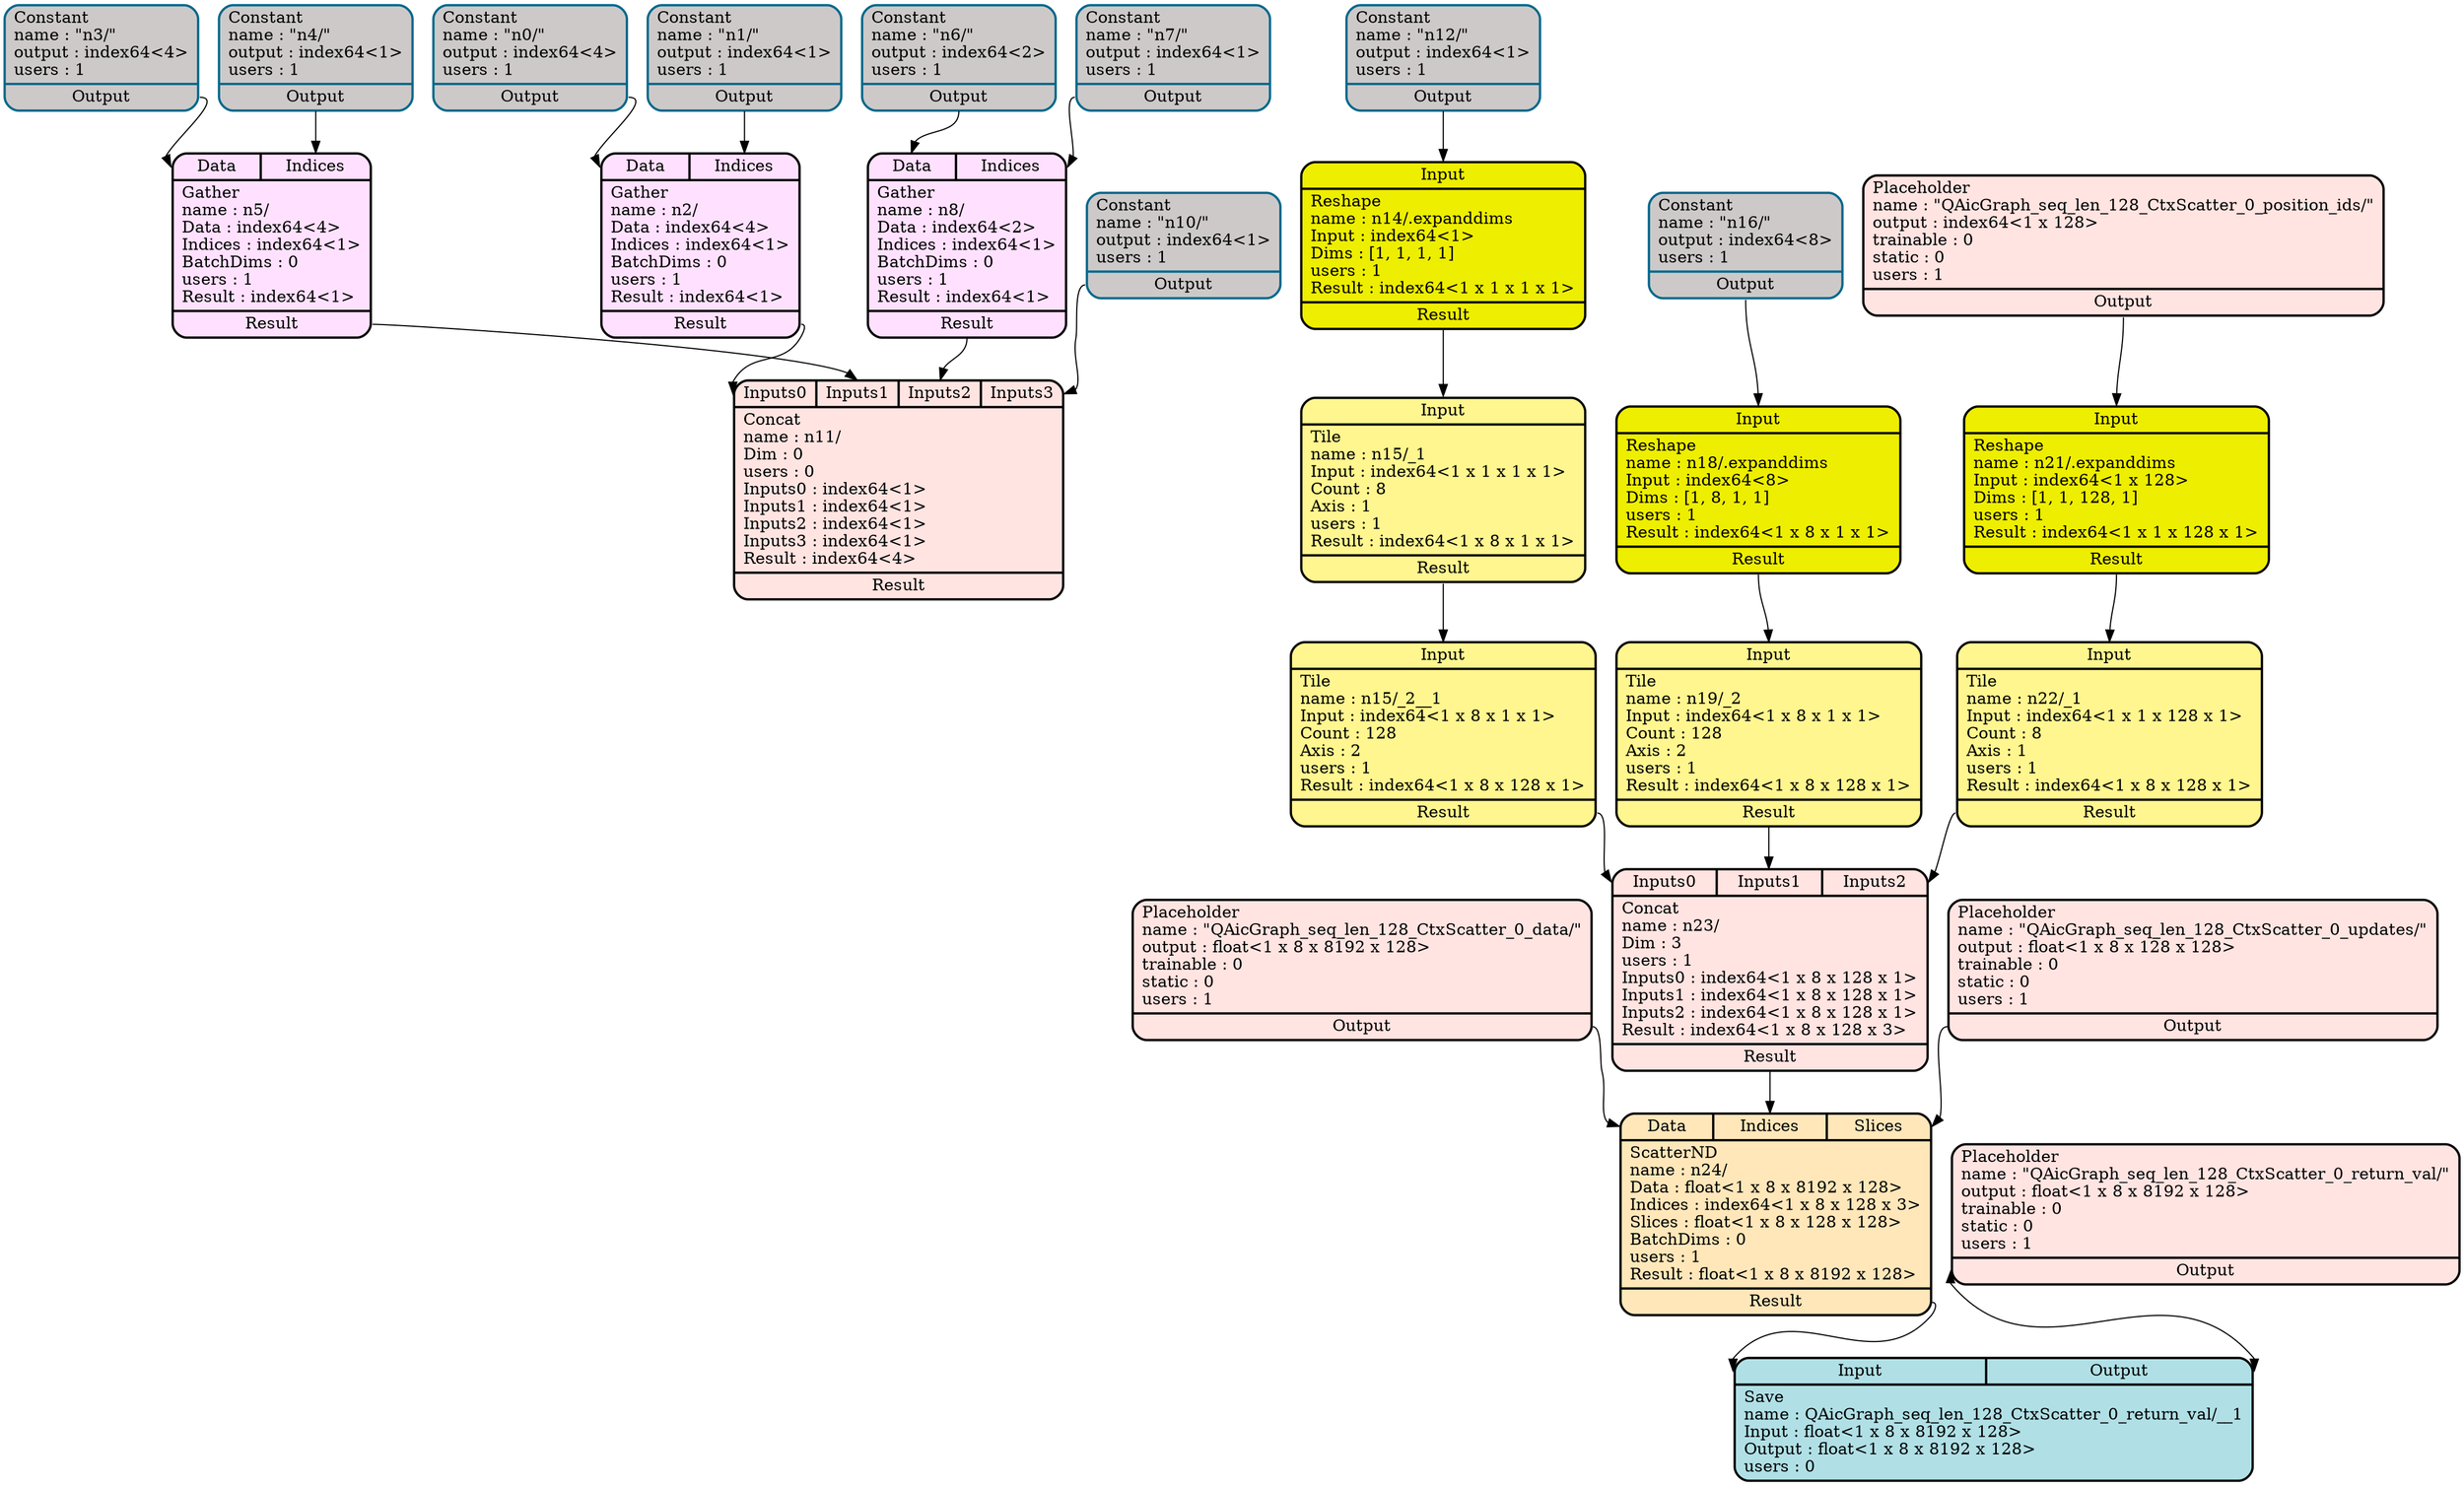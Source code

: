 digraph DAG {
	rankdir=TB;
"n8/" [
	label = "{{<Data>Data|<Indices>Indices}|{Gather\lname : n8/\lData : index64\<2\>\lIndices : index64\<1\>\lBatchDims : 0\lusers : 1\lResult : index64\<1\>\l}|{<Result>Result}}"
	shape = "record"
	style="filled,rounded"
	fillcolor=Thistle1
penwidth = 2];

"n6/" [
	label = "{{Constant\lname : \"n6/\"\loutput : index64\<2\>\lusers : 1\l}|{<Output>Output}}"
	shape = "record"
	style="filled,rounded"
	fillcolor=Snow3 color=DeepSkyBlue4
penwidth = 2];

"n7/" [
	label = "{{Constant\lname : \"n7/\"\loutput : index64\<1\>\lusers : 1\l}|{<Output>Output}}"
	shape = "record"
	style="filled,rounded"
	fillcolor=Snow3 color=DeepSkyBlue4
penwidth = 2];

"n5/" [
	label = "{{<Data>Data|<Indices>Indices}|{Gather\lname : n5/\lData : index64\<4\>\lIndices : index64\<1\>\lBatchDims : 0\lusers : 1\lResult : index64\<1\>\l}|{<Result>Result}}"
	shape = "record"
	style="filled,rounded"
	fillcolor=Thistle1
penwidth = 2];

"n3/" [
	label = "{{Constant\lname : \"n3/\"\loutput : index64\<4\>\lusers : 1\l}|{<Output>Output}}"
	shape = "record"
	style="filled,rounded"
	fillcolor=Snow3 color=DeepSkyBlue4
penwidth = 2];

"n4/" [
	label = "{{Constant\lname : \"n4/\"\loutput : index64\<1\>\lusers : 1\l}|{<Output>Output}}"
	shape = "record"
	style="filled,rounded"
	fillcolor=Snow3 color=DeepSkyBlue4
penwidth = 2];

"n24/" [
	label = "{{<Data>Data|<Indices>Indices|<Slices>Slices}|{ScatterND\lname : n24/\lData : float\<1 x 8 x 8192 x 128\>\lIndices : index64\<1 x 8 x 128 x 3\>\lSlices : float\<1 x 8 x 128 x 128\>\lBatchDims : 0\lusers : 1\lResult : float\<1 x 8 x 8192 x 128\>\l}|{<Result>Result}}"
	shape = "record"
	style="filled,rounded"
	fillcolor=Wheat1
penwidth = 2];

"QAicGraph_seq_len_128_CtxScatter_0_data/" [
	label = "{{Placeholder\lname : \"QAicGraph_seq_len_128_CtxScatter_0_data/\"\loutput : float\<1 x 8 x 8192 x 128\>\ltrainable : 0\lstatic : 0\lusers : 1\l}|{<Output>Output}}"
	shape = "record"
	style="filled,rounded"
	fillcolor=MistyRose1
penwidth = 2];

"n23/" [
	label = "{{<Inputs0>Inputs0|<Inputs1>Inputs1|<Inputs2>Inputs2}|{Concat\lname : n23/\lDim : 3\lusers : 1\lInputs0 : index64\<1 x 8 x 128 x 1\>\lInputs1 : index64\<1 x 8 x 128 x 1\>\lInputs2 : index64\<1 x 8 x 128 x 1\>\lResult : index64\<1 x 8 x 128 x 3\>\l}|{<Result>Result}}"
	shape = "record"
	style="filled,rounded"
	fillcolor=MistyRose1
penwidth = 2];

"n15/__1" [
	label = "{{<Input>Input}|{Tile\lname : n15/_2__1\lInput : index64\<1 x 8 x 1 x 1\>\lCount : 128\lAxis : 2\lusers : 1\lResult : index64\<1 x 8 x 128 x 1\>\l}|{<Result>Result}}"
	shape = "record"
	style="filled,rounded"
	fillcolor=Khaki1
penwidth = 2];

"n15/" [
	label = "{{<Input>Input}|{Tile\lname : n15/_1\lInput : index64\<1 x 1 x 1 x 1\>\lCount : 8\lAxis : 1\lusers : 1\lResult : index64\<1 x 8 x 1 x 1\>\l}|{<Result>Result}}"
	shape = "record"
	style="filled,rounded"
	fillcolor=Khaki1
penwidth = 2];

"n14/" [
	label = "{{<Input>Input}|{Reshape\lname : n14/.expanddims\lInput : index64\<1\>\lDims : [1, 1, 1, 1]\lusers : 1\lResult : index64\<1 x 1 x 1 x 1\>\l}|{<Result>Result}}"
	shape = "record"
	style="filled,rounded"
	fillcolor=Yellow2
penwidth = 2];

"n12/" [
	label = "{{Constant\lname : \"n12/\"\loutput : index64\<1\>\lusers : 1\l}|{<Output>Output}}"
	shape = "record"
	style="filled,rounded"
	fillcolor=Snow3 color=DeepSkyBlue4
penwidth = 2];

"n19/" [
	label = "{{<Input>Input}|{Tile\lname : n19/_2\lInput : index64\<1 x 8 x 1 x 1\>\lCount : 128\lAxis : 2\lusers : 1\lResult : index64\<1 x 8 x 128 x 1\>\l}|{<Result>Result}}"
	shape = "record"
	style="filled,rounded"
	fillcolor=Khaki1
penwidth = 2];

"n18/" [
	label = "{{<Input>Input}|{Reshape\lname : n18/.expanddims\lInput : index64\<8\>\lDims : [1, 8, 1, 1]\lusers : 1\lResult : index64\<1 x 8 x 1 x 1\>\l}|{<Result>Result}}"
	shape = "record"
	style="filled,rounded"
	fillcolor=Yellow2
penwidth = 2];

"n16/" [
	label = "{{Constant\lname : \"n16/\"\loutput : index64\<8\>\lusers : 1\l}|{<Output>Output}}"
	shape = "record"
	style="filled,rounded"
	fillcolor=Snow3 color=DeepSkyBlue4
penwidth = 2];

"n22/" [
	label = "{{<Input>Input}|{Tile\lname : n22/_1\lInput : index64\<1 x 1 x 128 x 1\>\lCount : 8\lAxis : 1\lusers : 1\lResult : index64\<1 x 8 x 128 x 1\>\l}|{<Result>Result}}"
	shape = "record"
	style="filled,rounded"
	fillcolor=Khaki1
penwidth = 2];

"n21/" [
	label = "{{<Input>Input}|{Reshape\lname : n21/.expanddims\lInput : index64\<1 x 128\>\lDims : [1, 1, 128, 1]\lusers : 1\lResult : index64\<1 x 1 x 128 x 1\>\l}|{<Result>Result}}"
	shape = "record"
	style="filled,rounded"
	fillcolor=Yellow2
penwidth = 2];

"QAicGraph_seq_len_128_CtxScatter_0_position_ids/" [
	label = "{{Placeholder\lname : \"QAicGraph_seq_len_128_CtxScatter_0_position_ids/\"\loutput : index64\<1 x 128\>\ltrainable : 0\lstatic : 0\lusers : 1\l}|{<Output>Output}}"
	shape = "record"
	style="filled,rounded"
	fillcolor=MistyRose1
penwidth = 2];

"QAicGraph_seq_len_128_CtxScatter_0_updates/" [
	label = "{{Placeholder\lname : \"QAicGraph_seq_len_128_CtxScatter_0_updates/\"\loutput : float\<1 x 8 x 128 x 128\>\ltrainable : 0\lstatic : 0\lusers : 1\l}|{<Output>Output}}"
	shape = "record"
	style="filled,rounded"
	fillcolor=MistyRose1
penwidth = 2];

"n2/" [
	label = "{{<Data>Data|<Indices>Indices}|{Gather\lname : n2/\lData : index64\<4\>\lIndices : index64\<1\>\lBatchDims : 0\lusers : 1\lResult : index64\<1\>\l}|{<Result>Result}}"
	shape = "record"
	style="filled,rounded"
	fillcolor=Thistle1
penwidth = 2];

"n0/" [
	label = "{{Constant\lname : \"n0/\"\loutput : index64\<4\>\lusers : 1\l}|{<Output>Output}}"
	shape = "record"
	style="filled,rounded"
	fillcolor=Snow3 color=DeepSkyBlue4
penwidth = 2];

"n1/" [
	label = "{{Constant\lname : \"n1/\"\loutput : index64\<1\>\lusers : 1\l}|{<Output>Output}}"
	shape = "record"
	style="filled,rounded"
	fillcolor=Snow3 color=DeepSkyBlue4
penwidth = 2];

"n11/" [
	label = "{{<Inputs0>Inputs0|<Inputs1>Inputs1|<Inputs2>Inputs2|<Inputs3>Inputs3}|{Concat\lname : n11/\lDim : 0\lusers : 0\lInputs0 : index64\<1\>\lInputs1 : index64\<1\>\lInputs2 : index64\<1\>\lInputs3 : index64\<1\>\lResult : index64\<4\>\l}|{<Result>Result}}"
	shape = "record"
	style="filled,rounded"
	fillcolor=MistyRose1
penwidth = 2];

"n10/" [
	label = "{{Constant\lname : \"n10/\"\loutput : index64\<1\>\lusers : 1\l}|{<Output>Output}}"
	shape = "record"
	style="filled,rounded"
	fillcolor=Snow3 color=DeepSkyBlue4
penwidth = 2];

"QAicGraph_seq_len_128_CtxScatter_0_return_val/__1" [
	label = "{{<Input>Input|<Output>Output}|{Save\lname : QAicGraph_seq_len_128_CtxScatter_0_return_val/__1\lInput : float\<1 x 8 x 8192 x 128\>\lOutput : float\<1 x 8 x 8192 x 128\>\lusers : 0\l}}"
	shape = "record"
	style="filled,rounded"
	fillcolor=PowderBlue
penwidth = 2];

"QAicGraph_seq_len_128_CtxScatter_0_return_val/" [
	label = "{{Placeholder\lname : \"QAicGraph_seq_len_128_CtxScatter_0_return_val/\"\loutput : float\<1 x 8 x 8192 x 128\>\ltrainable : 0\lstatic : 0\lusers : 1\l}|{<Output>Output}}"
	shape = "record"
	style="filled,rounded"
	fillcolor=MistyRose1
penwidth = 2];

"QAicGraph_seq_len_128_CtxScatter_0_return_val/" :"Output"  -> "QAicGraph_seq_len_128_CtxScatter_0_return_val/__1" :"Output"  [dir="both"];
"n10/" :"Output"  -> "n11/" :"Inputs3" ;
"n24/" :"Result"  -> "QAicGraph_seq_len_128_CtxScatter_0_return_val/__1" :"Input" ;
"n5/" :"Result"  -> "n11/" :"Inputs1" ;
"n2/" :"Result"  -> "n11/" :"Inputs0" ;
"n0/" :"Output"  -> "n2/" :"Data" ;
"QAicGraph_seq_len_128_CtxScatter_0_position_ids/" :"Output"  -> "n21/" :"Input" ;
"n21/" :"Result"  -> "n22/" :"Input" ;
"n22/" :"Result"  -> "n23/" :"Inputs2" ;
"QAicGraph_seq_len_128_CtxScatter_0_data/" :"Output"  -> "n24/" :"Data" ;
"n8/" :"Result"  -> "n11/" :"Inputs2" ;
"n15/__1" :"Result"  -> "n23/" :"Inputs0" ;
"n6/" :"Output"  -> "n8/" :"Data" ;
"n7/" :"Output"  -> "n8/" :"Indices" ;
"n3/" :"Output"  -> "n5/" :"Data" ;
"n18/" :"Result"  -> "n19/" :"Input" ;
"n1/" :"Output"  -> "n2/" :"Indices" ;
"n4/" :"Output"  -> "n5/" :"Indices" ;
"n23/" :"Result"  -> "n24/" :"Indices" ;
"n19/" :"Result"  -> "n23/" :"Inputs1" ;
"QAicGraph_seq_len_128_CtxScatter_0_updates/" :"Output"  -> "n24/" :"Slices" ;
"n15/" :"Result"  -> "n15/__1" :"Input" ;
"n14/" :"Result"  -> "n15/" :"Input" ;
"n12/" :"Output"  -> "n14/" :"Input" ;
"n16/" :"Output"  -> "n18/" :"Input" ;
}